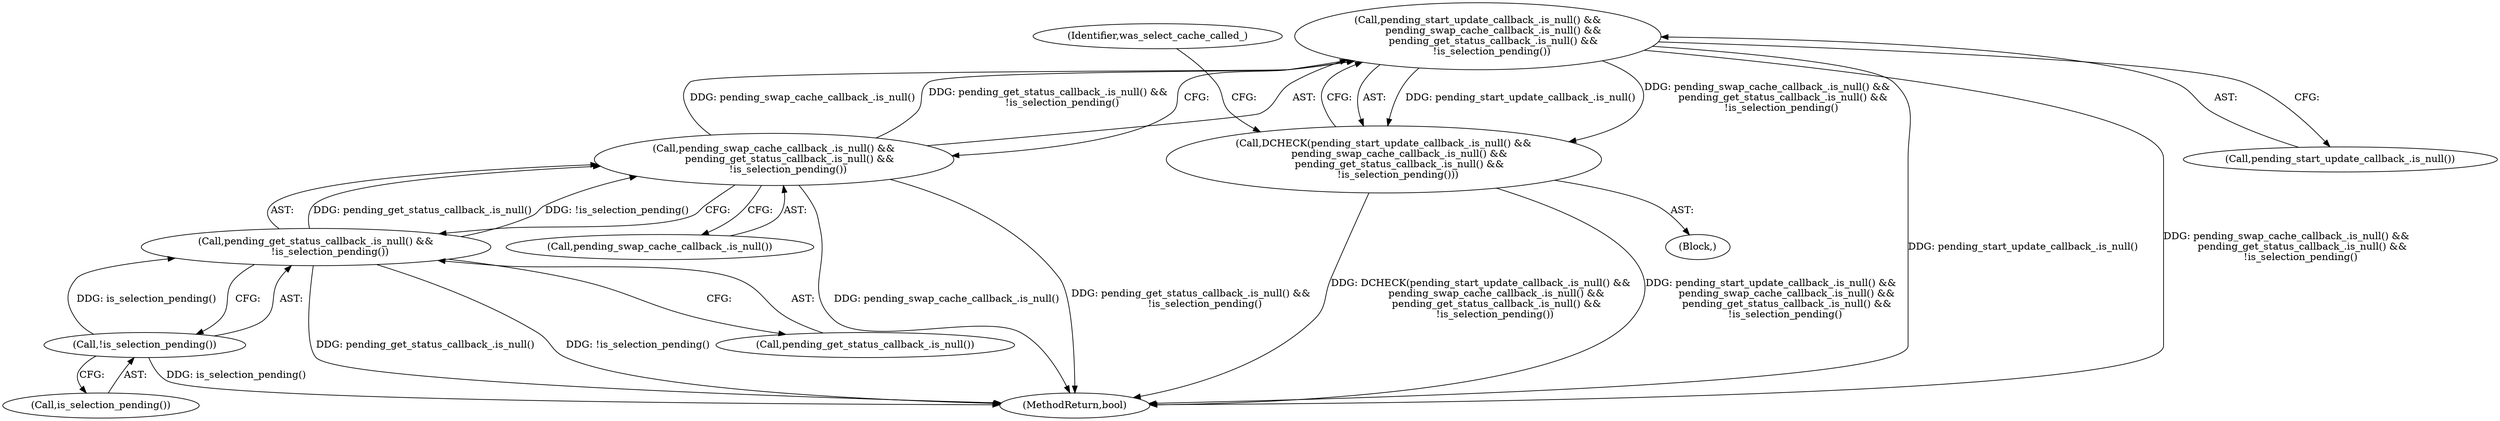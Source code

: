 digraph "0_Chrome_2cb006bc9d3ad16353ed49c2b75faea618156d0f_4@API" {
"1000111" [label="(Call,pending_start_update_callback_.is_null() &&\n          pending_swap_cache_callback_.is_null() &&\n          pending_get_status_callback_.is_null() &&\n         !is_selection_pending())"];
"1000113" [label="(Call,pending_swap_cache_callback_.is_null() &&\n          pending_get_status_callback_.is_null() &&\n         !is_selection_pending())"];
"1000115" [label="(Call,pending_get_status_callback_.is_null() &&\n         !is_selection_pending())"];
"1000117" [label="(Call,!is_selection_pending())"];
"1000110" [label="(Call,DCHECK(pending_start_update_callback_.is_null() &&\n          pending_swap_cache_callback_.is_null() &&\n          pending_get_status_callback_.is_null() &&\n         !is_selection_pending()))"];
"1000110" [label="(Call,DCHECK(pending_start_update_callback_.is_null() &&\n          pending_swap_cache_callback_.is_null() &&\n          pending_get_status_callback_.is_null() &&\n         !is_selection_pending()))"];
"1000114" [label="(Call,pending_swap_cache_callback_.is_null())"];
"1000111" [label="(Call,pending_start_update_callback_.is_null() &&\n          pending_swap_cache_callback_.is_null() &&\n          pending_get_status_callback_.is_null() &&\n         !is_selection_pending())"];
"1000117" [label="(Call,!is_selection_pending())"];
"1000115" [label="(Call,pending_get_status_callback_.is_null() &&\n         !is_selection_pending())"];
"1000116" [label="(Call,pending_get_status_callback_.is_null())"];
"1000120" [label="(Identifier,was_select_cache_called_)"];
"1000212" [label="(MethodReturn,bool)"];
"1000113" [label="(Call,pending_swap_cache_callback_.is_null() &&\n          pending_get_status_callback_.is_null() &&\n         !is_selection_pending())"];
"1000105" [label="(Block,)"];
"1000112" [label="(Call,pending_start_update_callback_.is_null())"];
"1000118" [label="(Call,is_selection_pending())"];
"1000111" -> "1000110"  [label="AST: "];
"1000111" -> "1000112"  [label="CFG: "];
"1000111" -> "1000113"  [label="CFG: "];
"1000112" -> "1000111"  [label="AST: "];
"1000113" -> "1000111"  [label="AST: "];
"1000110" -> "1000111"  [label="CFG: "];
"1000111" -> "1000212"  [label="DDG: pending_start_update_callback_.is_null()"];
"1000111" -> "1000212"  [label="DDG: pending_swap_cache_callback_.is_null() &&\n          pending_get_status_callback_.is_null() &&\n         !is_selection_pending()"];
"1000111" -> "1000110"  [label="DDG: pending_start_update_callback_.is_null()"];
"1000111" -> "1000110"  [label="DDG: pending_swap_cache_callback_.is_null() &&\n          pending_get_status_callback_.is_null() &&\n         !is_selection_pending()"];
"1000113" -> "1000111"  [label="DDG: pending_swap_cache_callback_.is_null()"];
"1000113" -> "1000111"  [label="DDG: pending_get_status_callback_.is_null() &&\n         !is_selection_pending()"];
"1000113" -> "1000114"  [label="CFG: "];
"1000113" -> "1000115"  [label="CFG: "];
"1000114" -> "1000113"  [label="AST: "];
"1000115" -> "1000113"  [label="AST: "];
"1000113" -> "1000212"  [label="DDG: pending_swap_cache_callback_.is_null()"];
"1000113" -> "1000212"  [label="DDG: pending_get_status_callback_.is_null() &&\n         !is_selection_pending()"];
"1000115" -> "1000113"  [label="DDG: pending_get_status_callback_.is_null()"];
"1000115" -> "1000113"  [label="DDG: !is_selection_pending()"];
"1000115" -> "1000116"  [label="CFG: "];
"1000115" -> "1000117"  [label="CFG: "];
"1000116" -> "1000115"  [label="AST: "];
"1000117" -> "1000115"  [label="AST: "];
"1000115" -> "1000212"  [label="DDG: !is_selection_pending()"];
"1000115" -> "1000212"  [label="DDG: pending_get_status_callback_.is_null()"];
"1000117" -> "1000115"  [label="DDG: is_selection_pending()"];
"1000117" -> "1000118"  [label="CFG: "];
"1000118" -> "1000117"  [label="AST: "];
"1000117" -> "1000212"  [label="DDG: is_selection_pending()"];
"1000110" -> "1000105"  [label="AST: "];
"1000120" -> "1000110"  [label="CFG: "];
"1000110" -> "1000212"  [label="DDG: DCHECK(pending_start_update_callback_.is_null() &&\n          pending_swap_cache_callback_.is_null() &&\n          pending_get_status_callback_.is_null() &&\n         !is_selection_pending())"];
"1000110" -> "1000212"  [label="DDG: pending_start_update_callback_.is_null() &&\n          pending_swap_cache_callback_.is_null() &&\n          pending_get_status_callback_.is_null() &&\n         !is_selection_pending()"];
}
